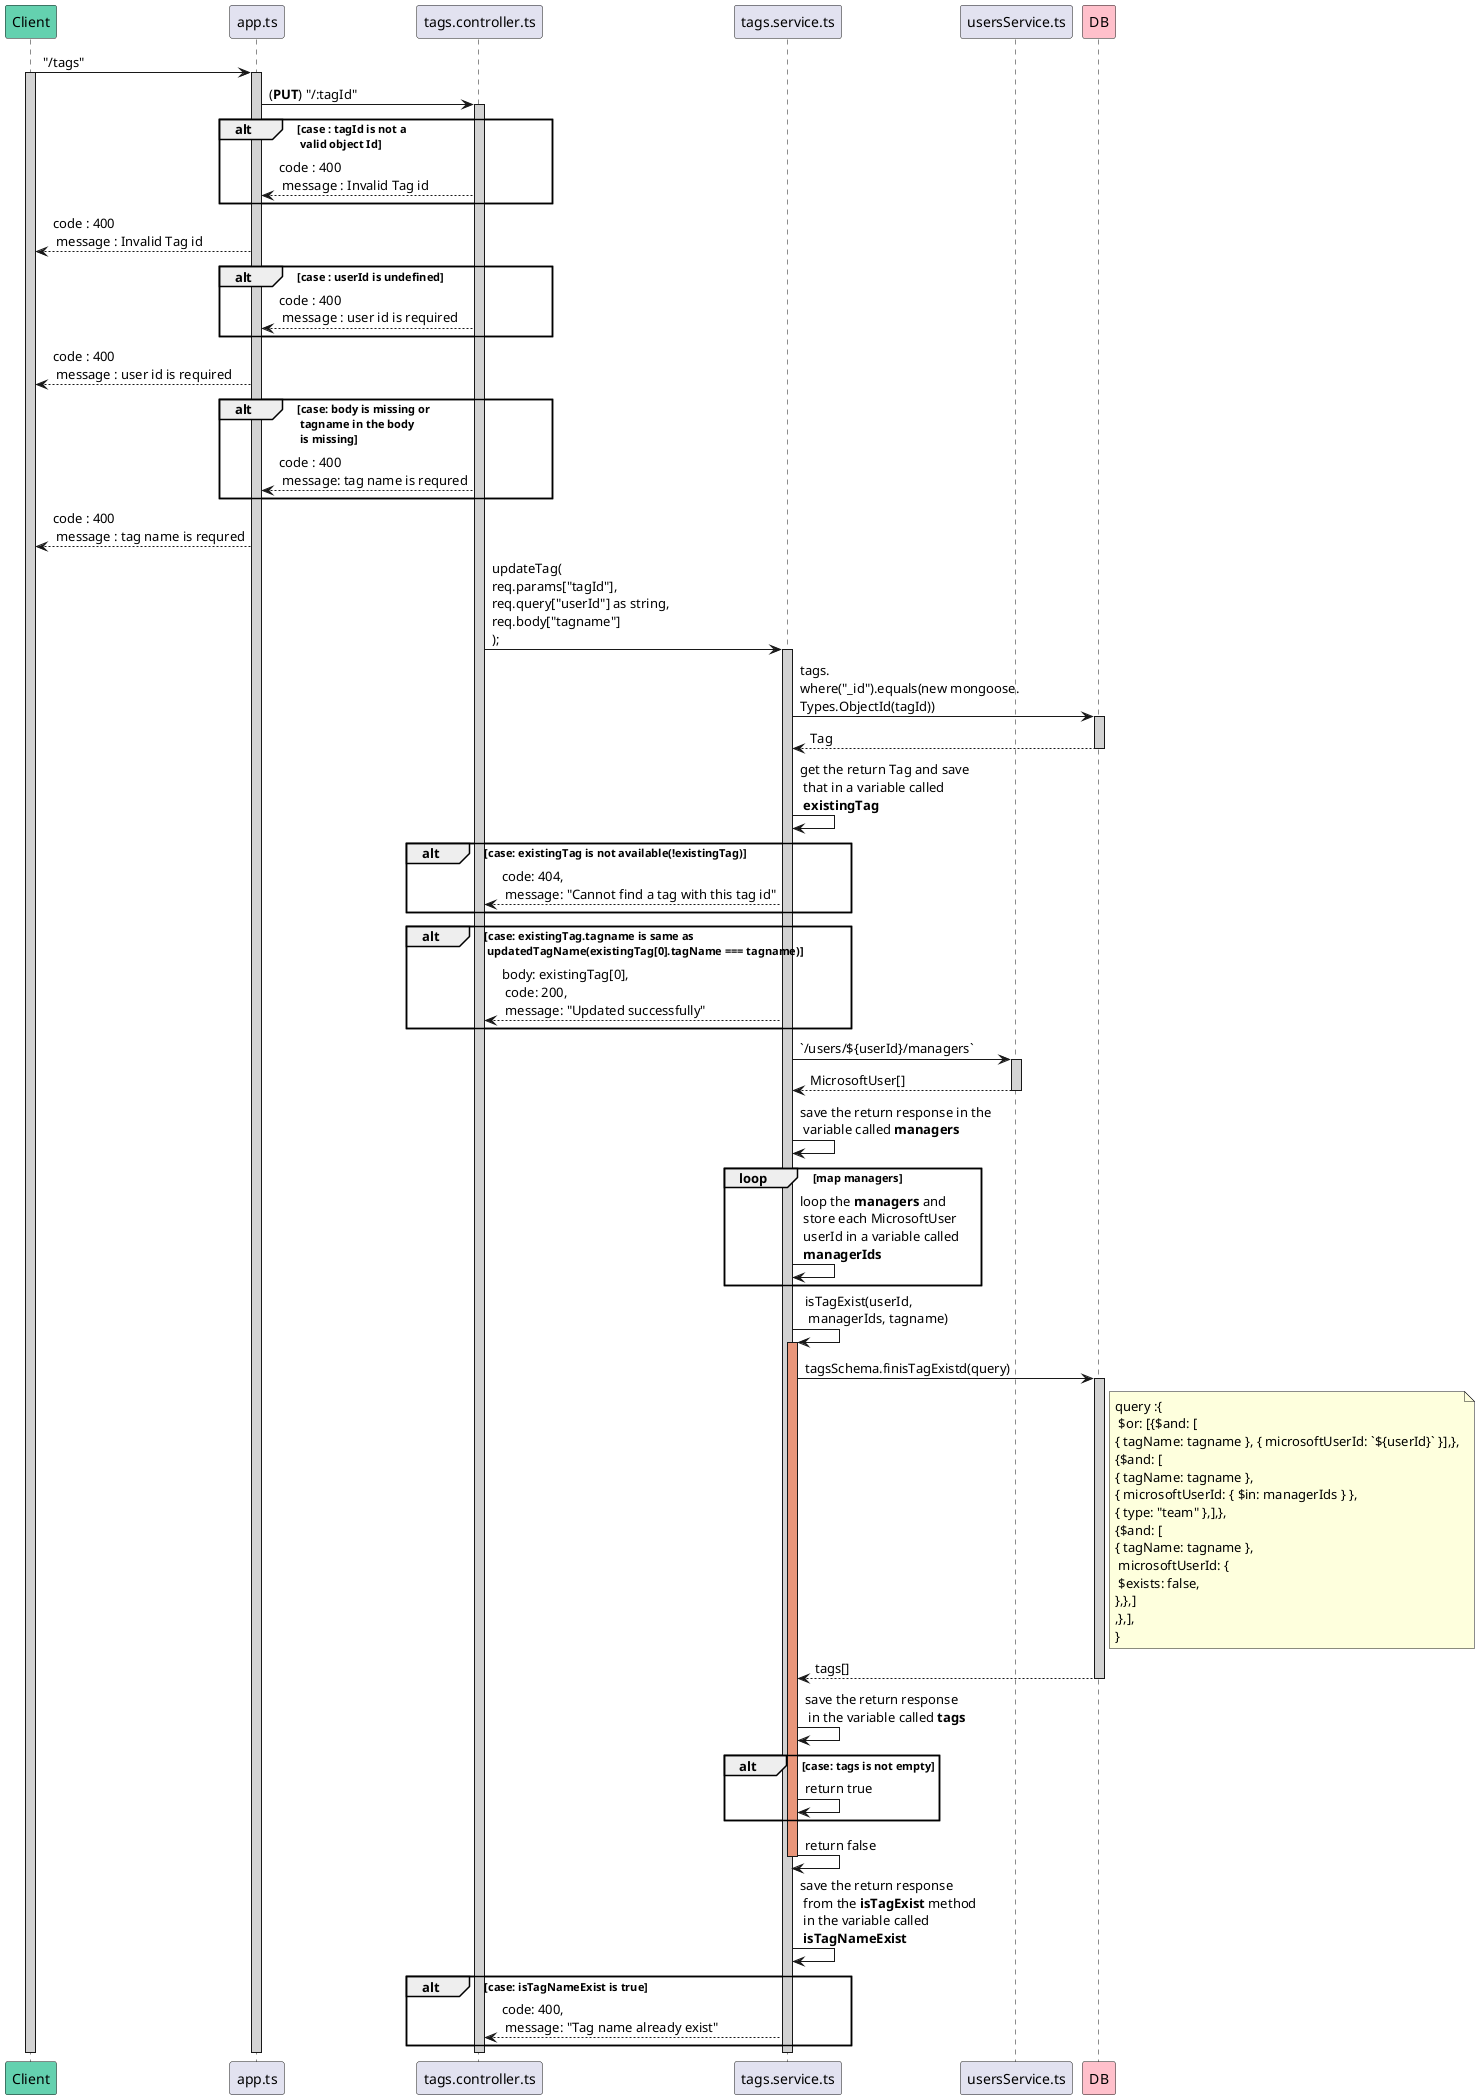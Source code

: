 @startuml update tag
participant Client #64D1AF
participant app.ts
participant tags.controller.ts
participant tags.service.ts
participant usersService.ts
participant DB #FFC0CB

Client -> app.ts : "/tags"
activate Client #D3D3D3
    activate app.ts #D3D3D3
        app.ts -> tags.controller.ts : (**PUT**) "/:tagId"
        activate tags.controller.ts #D3D3D3
            alt case : tagId is not a \n valid object Id
                app.ts <-- tags.controller.ts : code : 400\n message : Invalid Tag id 
            end
            Client <-- app.ts :  code : 400\n message : Invalid Tag id 
            alt case : userId is undefined
                app.ts <-- tags.controller.ts : code : 400\n message : user id is required 
            end
            Client <-- app.ts :  code : 400\n message : user id is required
            alt case: body is missing or\n tagname in the body\n is missing
                app.ts <-- tags.controller.ts : code : 400\n message: tag name is requred
            end
            Client <-- app.ts :  code : 400\n message : tag name is requred
            tags.controller.ts -> tags.service.ts : updateTag(\nreq.params["tagId"],\nreq.query["userId"] as string,\nreq.body["tagname"]\n);
                activate tags.service.ts #D3D3D3
                    tags.service.ts -> DB :  tags.\nwhere("_id").equals(new mongoose.\nTypes.ObjectId(tagId))
                    activate DB #D3D3D3
                        tags.service.ts <-- DB : Tag
                    deactivate DB 
                    tags.service.ts ->tags.service.ts : get the return Tag and save\n that in a variable called\n **existingTag**
                    alt case: existingTag is not available(!existingTag)
                        tags.controller.ts <-- tags.service.ts :  code: 404,\n message: "Cannot find a tag with this tag id"
                    end
                    alt case: existingTag.tagname is same as\n updatedTagName(existingTag[0].tagName === tagname)
                        tags.controller.ts <-- tags.service.ts :   body: existingTag[0],\n code: 200,\n message: "Updated successfully" 
                    end
                    tags.service.ts -> usersService.ts : `/users/${userId}/managers`
                    activate usersService.ts #D3D3D3
                        tags.service.ts <-- usersService.ts : MicrosoftUser[]
                    deactivate usersService.ts
                    tags.service.ts -> tags.service.ts : save the return response in the \n variable called **managers**
                    loop map managers
                        tags.service.ts -> tags.service.ts : loop the **managers** and\n store each MicrosoftUser\n userId in a variable called\n **managerIds** 
                    end
                    tags.service.ts -> tags.service.ts : isTagExist(userId,\n managerIds, tagname)
                    activate tags.service.ts #DarkSalmon
                        tags.service.ts -> DB : tagsSchema.finisTagExistd(query)
                        activate DB #D3D3D3
                        note right of DB : query :{\n $or: [{$and: [\n{ tagName: tagname }, { microsoftUserId: `${userId}` }],},\n{$and: [\n{ tagName: tagname },\n{ microsoftUserId: { $in: managerIds } },\n{ type: "team" },],},\n{$and: [\n{ tagName: tagname },\n microsoftUserId: {\n $exists: false,\n},},]\n,},],\n}
                        tags.service.ts <-- DB : tags[]
                        deactivate DB
                        tags.service.ts -> tags.service.ts : save the return response\n in the variable called **tags**
                        alt case: tags is not empty
                        tags.service.ts -> tags.service.ts : return true
                        end 
                        tags.service.ts -> tags.service.ts : return false
                    deactivate tags.service.ts
                    tags.service.ts -> tags.service.ts : save the return response\n from the **isTagExist** method\n in the variable called\n **isTagNameExist**
                    alt case: isTagNameExist is true
                        tags.controller.ts <-- tags.service.ts : code: 400,\n message: "Tag name already exist"
                    end
                deactivate tags.service.ts
        deactivate tags.controller.ts

    deactivate app.ts
deactivate Client
@enduml